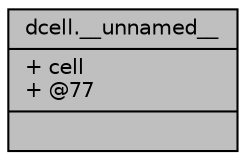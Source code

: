 digraph "dcell.__unnamed__"
{
 // INTERACTIVE_SVG=YES
  bgcolor="transparent";
  edge [fontname="Helvetica",fontsize="10",labelfontname="Helvetica",labelfontsize="10"];
  node [fontname="Helvetica",fontsize="10",shape=record];
  Node206 [label="{dcell.__unnamed__\n|+ cell\l+ @77\l|}",height=0.2,width=0.4,color="black", fillcolor="grey75", style="filled", fontcolor="black"];
}
